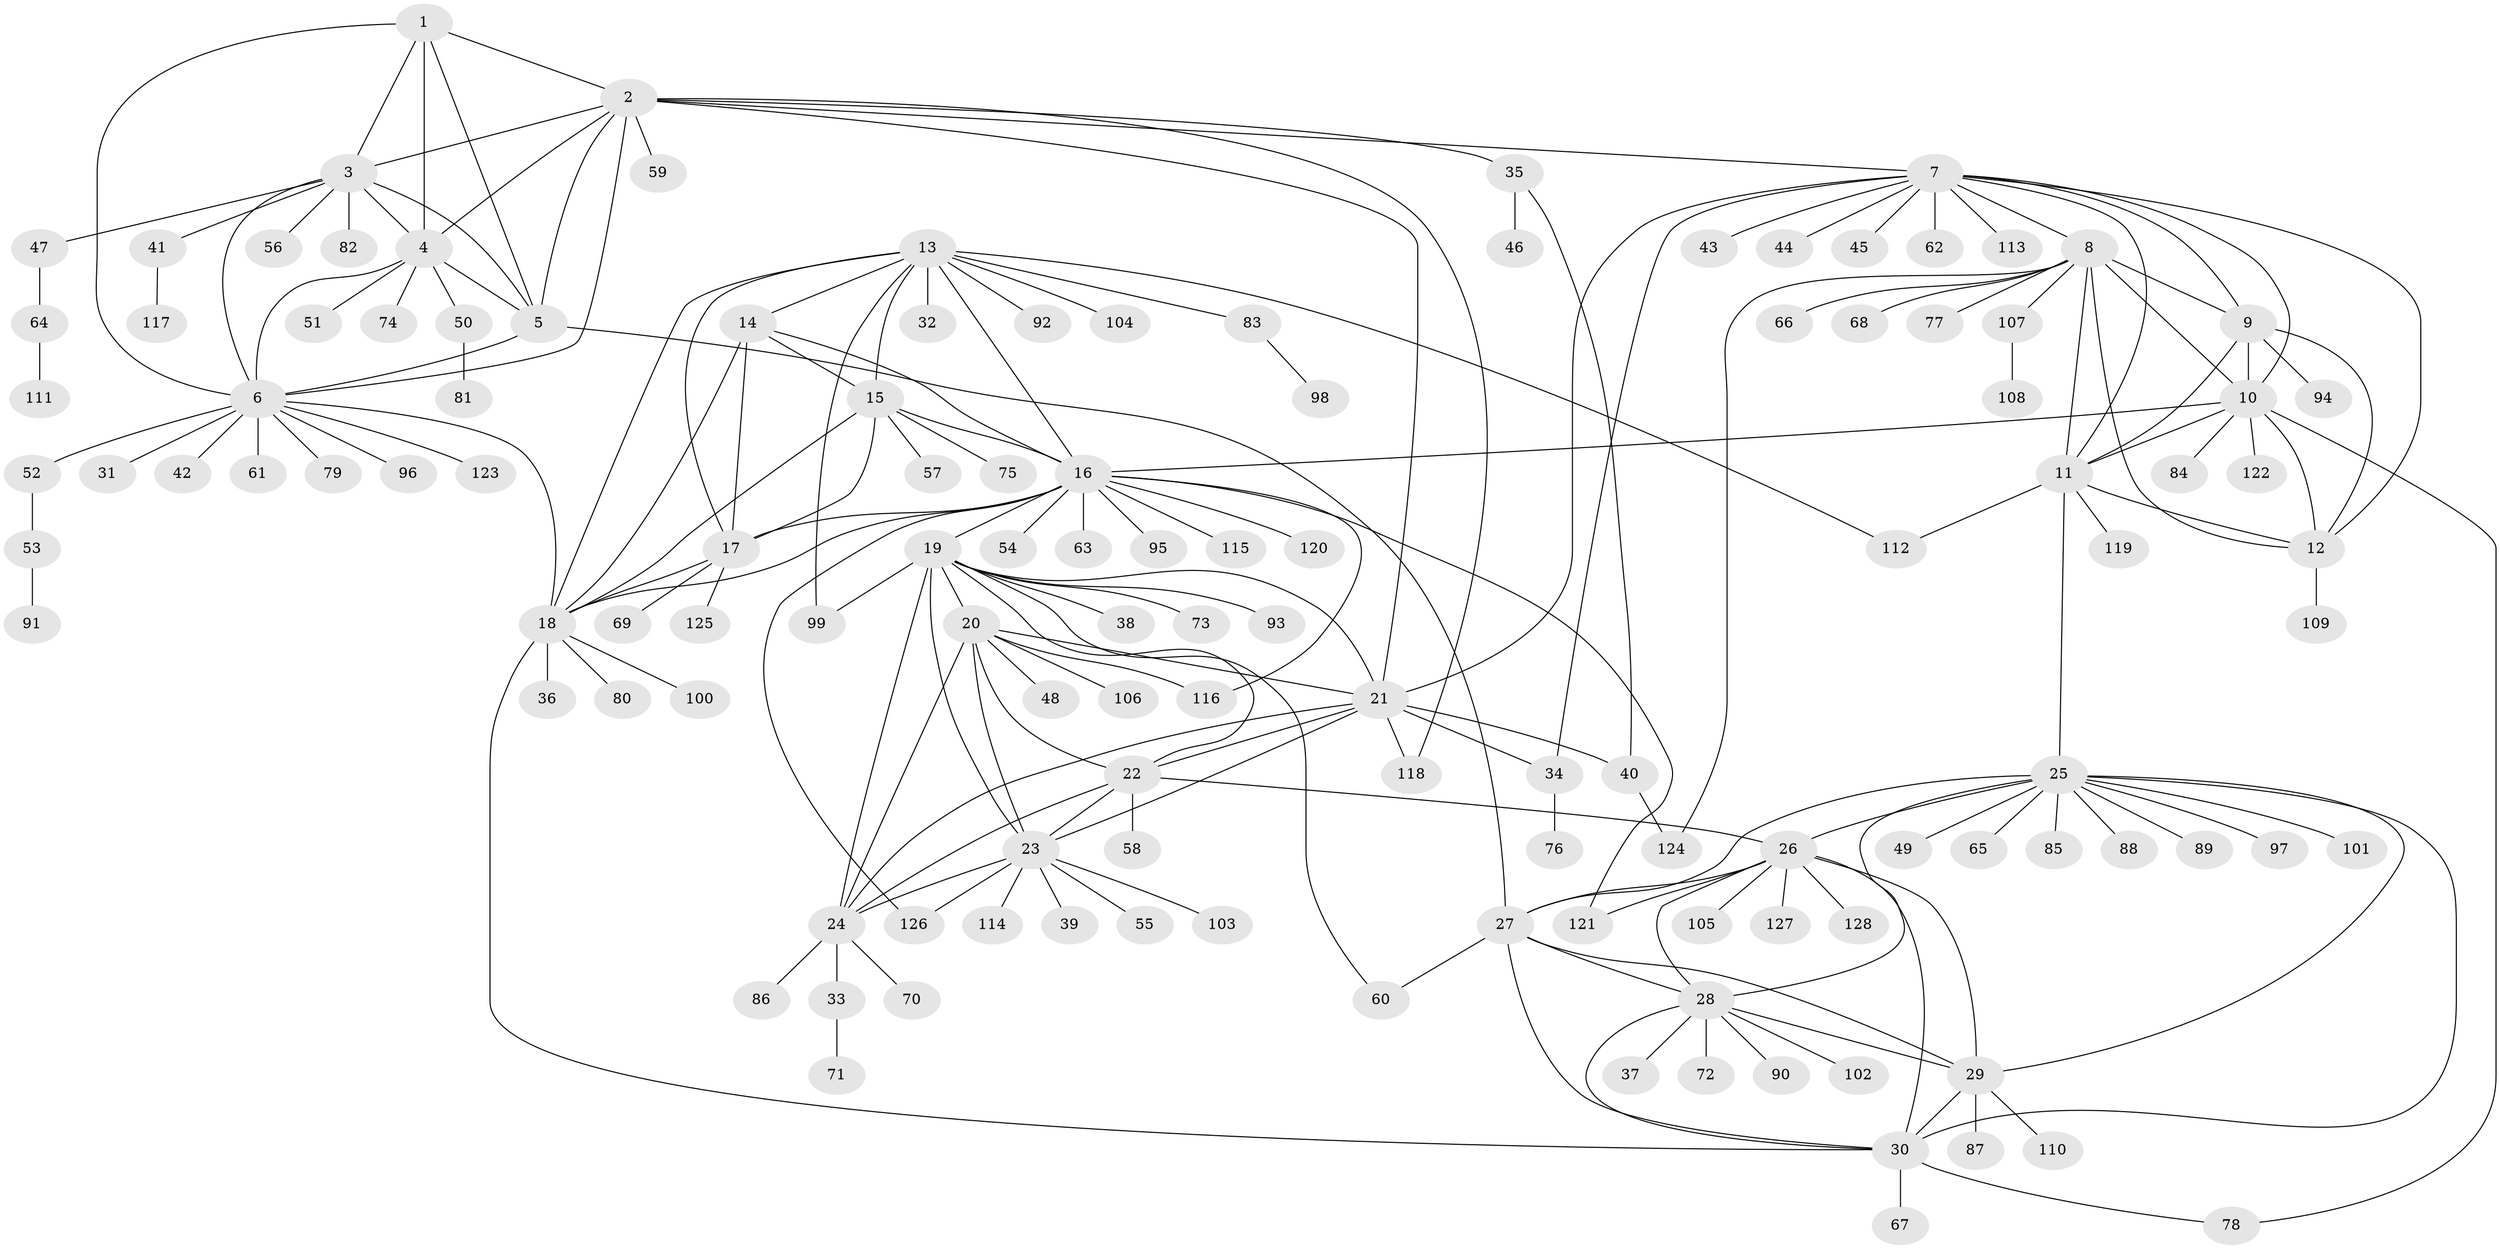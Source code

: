 // Generated by graph-tools (version 1.1) at 2025/15/03/09/25 04:15:51]
// undirected, 128 vertices, 194 edges
graph export_dot {
graph [start="1"]
  node [color=gray90,style=filled];
  1;
  2;
  3;
  4;
  5;
  6;
  7;
  8;
  9;
  10;
  11;
  12;
  13;
  14;
  15;
  16;
  17;
  18;
  19;
  20;
  21;
  22;
  23;
  24;
  25;
  26;
  27;
  28;
  29;
  30;
  31;
  32;
  33;
  34;
  35;
  36;
  37;
  38;
  39;
  40;
  41;
  42;
  43;
  44;
  45;
  46;
  47;
  48;
  49;
  50;
  51;
  52;
  53;
  54;
  55;
  56;
  57;
  58;
  59;
  60;
  61;
  62;
  63;
  64;
  65;
  66;
  67;
  68;
  69;
  70;
  71;
  72;
  73;
  74;
  75;
  76;
  77;
  78;
  79;
  80;
  81;
  82;
  83;
  84;
  85;
  86;
  87;
  88;
  89;
  90;
  91;
  92;
  93;
  94;
  95;
  96;
  97;
  98;
  99;
  100;
  101;
  102;
  103;
  104;
  105;
  106;
  107;
  108;
  109;
  110;
  111;
  112;
  113;
  114;
  115;
  116;
  117;
  118;
  119;
  120;
  121;
  122;
  123;
  124;
  125;
  126;
  127;
  128;
  1 -- 2;
  1 -- 3;
  1 -- 4;
  1 -- 5;
  1 -- 6;
  2 -- 3;
  2 -- 4;
  2 -- 5;
  2 -- 6;
  2 -- 7;
  2 -- 21;
  2 -- 35;
  2 -- 59;
  2 -- 118;
  3 -- 4;
  3 -- 5;
  3 -- 6;
  3 -- 41;
  3 -- 47;
  3 -- 56;
  3 -- 82;
  4 -- 5;
  4 -- 6;
  4 -- 50;
  4 -- 51;
  4 -- 74;
  5 -- 6;
  5 -- 27;
  6 -- 18;
  6 -- 31;
  6 -- 42;
  6 -- 52;
  6 -- 61;
  6 -- 79;
  6 -- 96;
  6 -- 123;
  7 -- 8;
  7 -- 9;
  7 -- 10;
  7 -- 11;
  7 -- 12;
  7 -- 21;
  7 -- 34;
  7 -- 43;
  7 -- 44;
  7 -- 45;
  7 -- 62;
  7 -- 113;
  8 -- 9;
  8 -- 10;
  8 -- 11;
  8 -- 12;
  8 -- 66;
  8 -- 68;
  8 -- 77;
  8 -- 107;
  8 -- 124;
  9 -- 10;
  9 -- 11;
  9 -- 12;
  9 -- 94;
  10 -- 11;
  10 -- 12;
  10 -- 16;
  10 -- 78;
  10 -- 84;
  10 -- 122;
  11 -- 12;
  11 -- 25;
  11 -- 112;
  11 -- 119;
  12 -- 109;
  13 -- 14;
  13 -- 15;
  13 -- 16;
  13 -- 17;
  13 -- 18;
  13 -- 32;
  13 -- 83;
  13 -- 92;
  13 -- 99;
  13 -- 104;
  13 -- 112;
  14 -- 15;
  14 -- 16;
  14 -- 17;
  14 -- 18;
  15 -- 16;
  15 -- 17;
  15 -- 18;
  15 -- 57;
  15 -- 75;
  16 -- 17;
  16 -- 18;
  16 -- 19;
  16 -- 54;
  16 -- 63;
  16 -- 95;
  16 -- 115;
  16 -- 116;
  16 -- 120;
  16 -- 121;
  16 -- 126;
  17 -- 18;
  17 -- 69;
  17 -- 125;
  18 -- 30;
  18 -- 36;
  18 -- 80;
  18 -- 100;
  19 -- 20;
  19 -- 21;
  19 -- 22;
  19 -- 23;
  19 -- 24;
  19 -- 38;
  19 -- 60;
  19 -- 73;
  19 -- 93;
  19 -- 99;
  20 -- 21;
  20 -- 22;
  20 -- 23;
  20 -- 24;
  20 -- 48;
  20 -- 106;
  20 -- 116;
  21 -- 22;
  21 -- 23;
  21 -- 24;
  21 -- 34;
  21 -- 40;
  21 -- 118;
  22 -- 23;
  22 -- 24;
  22 -- 26;
  22 -- 58;
  23 -- 24;
  23 -- 39;
  23 -- 55;
  23 -- 103;
  23 -- 114;
  23 -- 126;
  24 -- 33;
  24 -- 70;
  24 -- 86;
  25 -- 26;
  25 -- 27;
  25 -- 28;
  25 -- 29;
  25 -- 30;
  25 -- 49;
  25 -- 65;
  25 -- 85;
  25 -- 88;
  25 -- 89;
  25 -- 97;
  25 -- 101;
  26 -- 27;
  26 -- 28;
  26 -- 29;
  26 -- 30;
  26 -- 105;
  26 -- 121;
  26 -- 127;
  26 -- 128;
  27 -- 28;
  27 -- 29;
  27 -- 30;
  27 -- 60;
  28 -- 29;
  28 -- 30;
  28 -- 37;
  28 -- 72;
  28 -- 90;
  28 -- 102;
  29 -- 30;
  29 -- 87;
  29 -- 110;
  30 -- 67;
  30 -- 78;
  33 -- 71;
  34 -- 76;
  35 -- 40;
  35 -- 46;
  40 -- 124;
  41 -- 117;
  47 -- 64;
  50 -- 81;
  52 -- 53;
  53 -- 91;
  64 -- 111;
  83 -- 98;
  107 -- 108;
}
